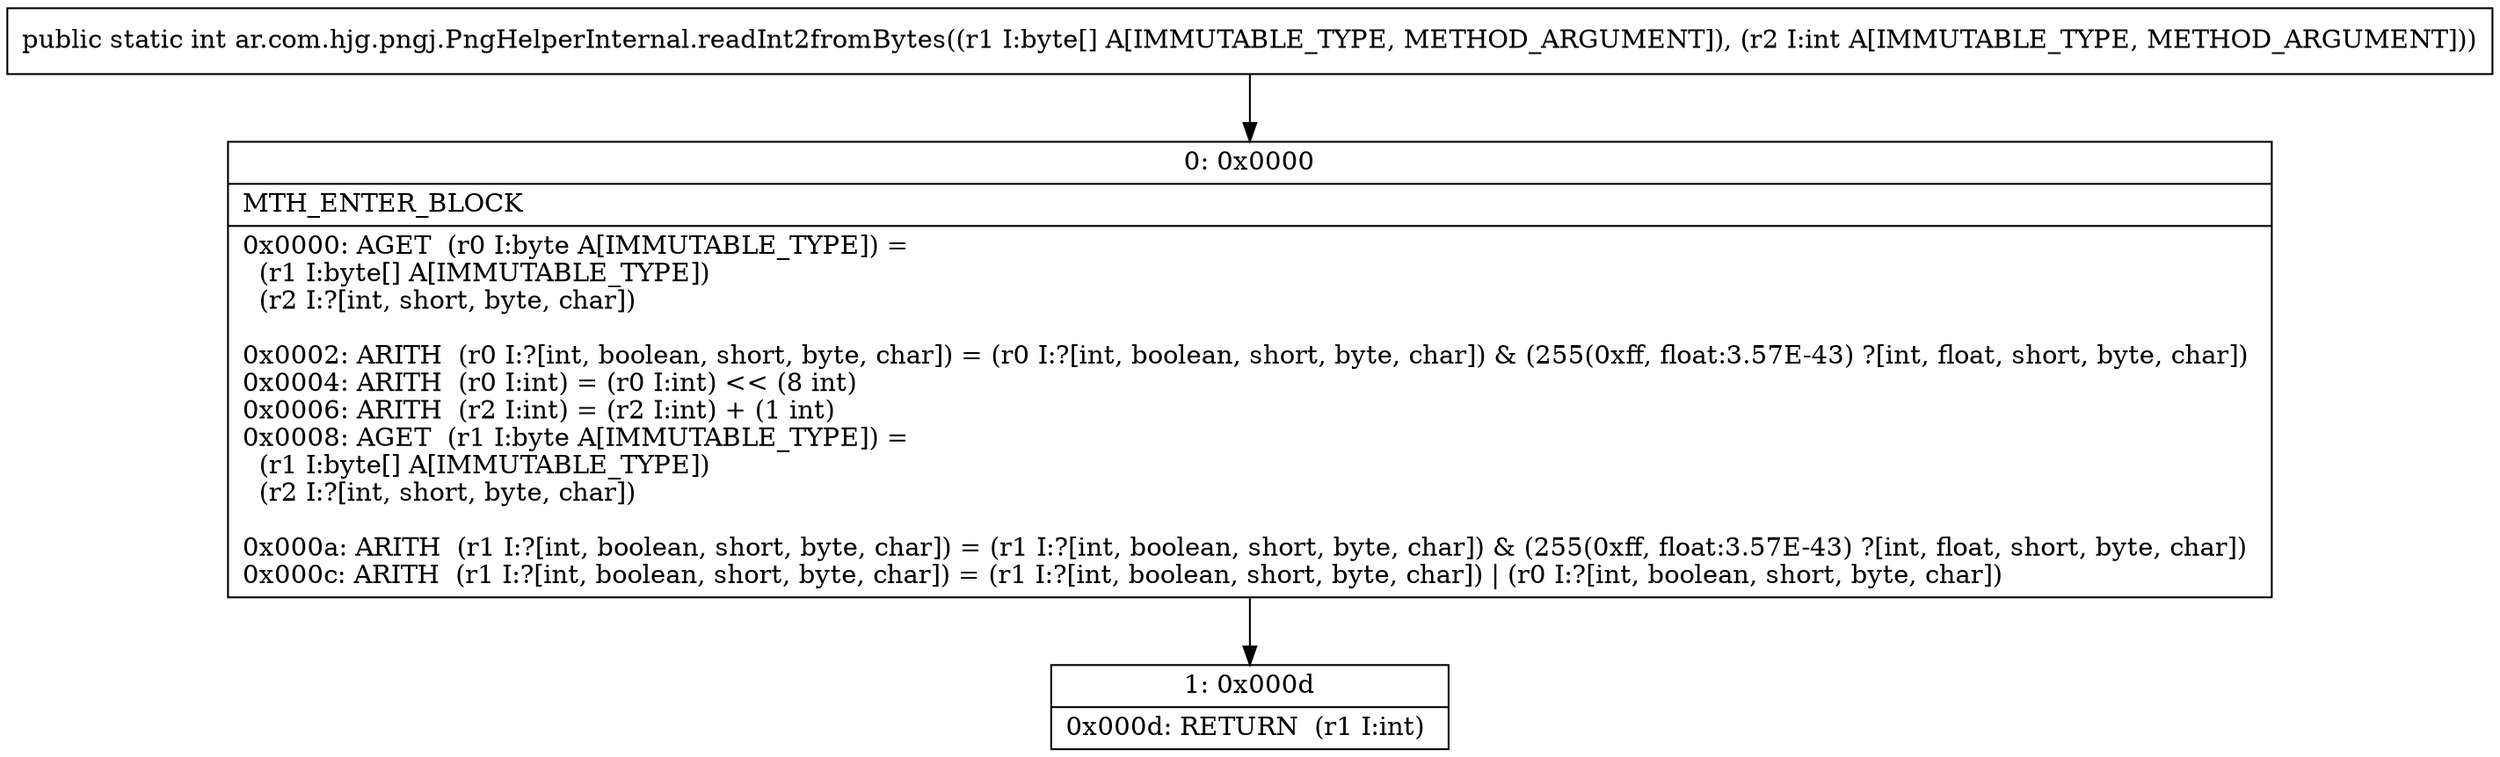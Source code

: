 digraph "CFG forar.com.hjg.pngj.PngHelperInternal.readInt2fromBytes([BI)I" {
Node_0 [shape=record,label="{0\:\ 0x0000|MTH_ENTER_BLOCK\l|0x0000: AGET  (r0 I:byte A[IMMUTABLE_TYPE]) = \l  (r1 I:byte[] A[IMMUTABLE_TYPE])\l  (r2 I:?[int, short, byte, char])\l \l0x0002: ARITH  (r0 I:?[int, boolean, short, byte, char]) = (r0 I:?[int, boolean, short, byte, char]) & (255(0xff, float:3.57E\-43) ?[int, float, short, byte, char]) \l0x0004: ARITH  (r0 I:int) = (r0 I:int) \<\< (8 int) \l0x0006: ARITH  (r2 I:int) = (r2 I:int) + (1 int) \l0x0008: AGET  (r1 I:byte A[IMMUTABLE_TYPE]) = \l  (r1 I:byte[] A[IMMUTABLE_TYPE])\l  (r2 I:?[int, short, byte, char])\l \l0x000a: ARITH  (r1 I:?[int, boolean, short, byte, char]) = (r1 I:?[int, boolean, short, byte, char]) & (255(0xff, float:3.57E\-43) ?[int, float, short, byte, char]) \l0x000c: ARITH  (r1 I:?[int, boolean, short, byte, char]) = (r1 I:?[int, boolean, short, byte, char]) \| (r0 I:?[int, boolean, short, byte, char]) \l}"];
Node_1 [shape=record,label="{1\:\ 0x000d|0x000d: RETURN  (r1 I:int) \l}"];
MethodNode[shape=record,label="{public static int ar.com.hjg.pngj.PngHelperInternal.readInt2fromBytes((r1 I:byte[] A[IMMUTABLE_TYPE, METHOD_ARGUMENT]), (r2 I:int A[IMMUTABLE_TYPE, METHOD_ARGUMENT])) }"];
MethodNode -> Node_0;
Node_0 -> Node_1;
}

